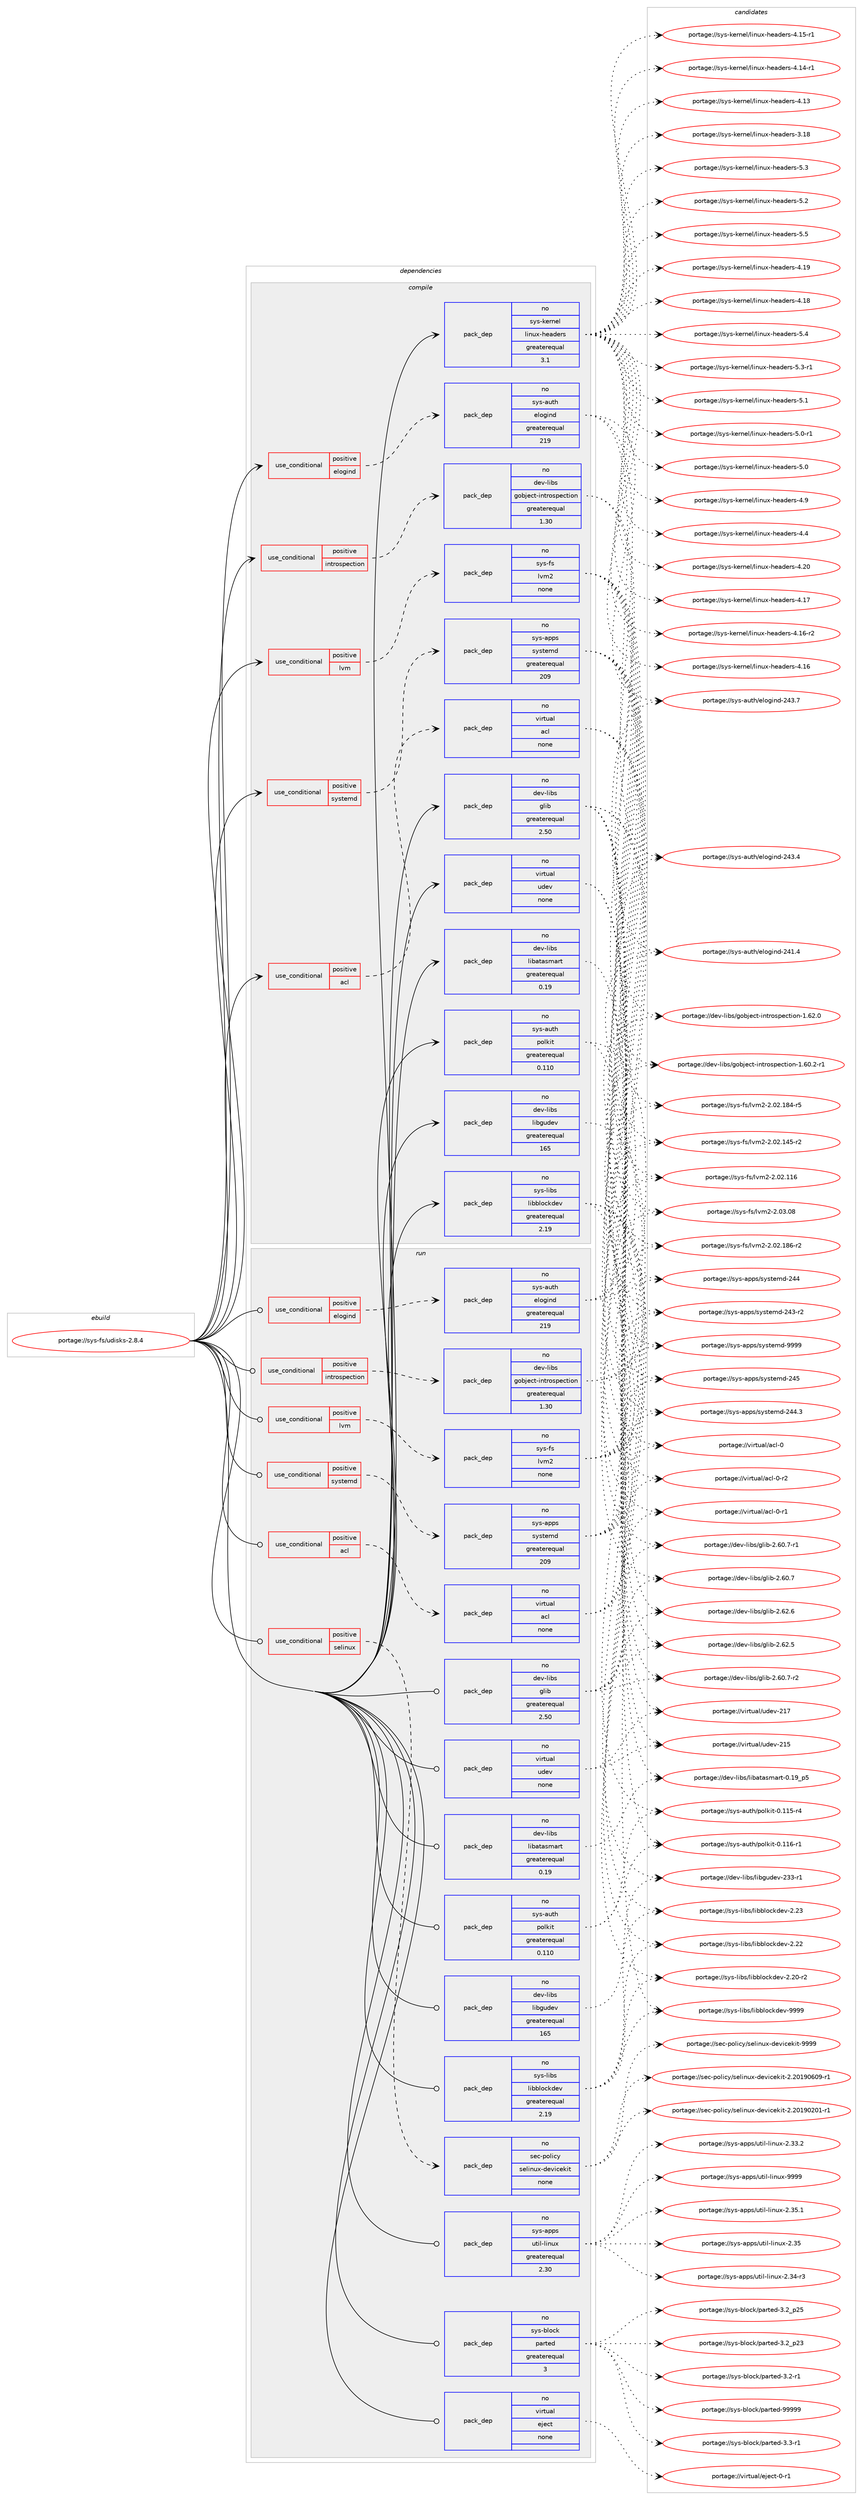 digraph prolog {

# *************
# Graph options
# *************

newrank=true;
concentrate=true;
compound=true;
graph [rankdir=LR,fontname=Helvetica,fontsize=10,ranksep=1.5];#, ranksep=2.5, nodesep=0.2];
edge  [arrowhead=vee];
node  [fontname=Helvetica,fontsize=10];

# **********
# The ebuild
# **********

subgraph cluster_leftcol {
color=gray;
rank=same;
label=<<i>ebuild</i>>;
id [label="portage://sys-fs/udisks-2.8.4", color=red, width=4, href="../sys-fs/udisks-2.8.4.svg"];
}

# ****************
# The dependencies
# ****************

subgraph cluster_midcol {
color=gray;
label=<<i>dependencies</i>>;
subgraph cluster_compile {
fillcolor="#eeeeee";
style=filled;
label=<<i>compile</i>>;
subgraph cond1588 {
dependency10193 [label=<<TABLE BORDER="0" CELLBORDER="1" CELLSPACING="0" CELLPADDING="4"><TR><TD ROWSPAN="3" CELLPADDING="10">use_conditional</TD></TR><TR><TD>positive</TD></TR><TR><TD>acl</TD></TR></TABLE>>, shape=none, color=red];
subgraph pack8308 {
dependency10194 [label=<<TABLE BORDER="0" CELLBORDER="1" CELLSPACING="0" CELLPADDING="4" WIDTH="220"><TR><TD ROWSPAN="6" CELLPADDING="30">pack_dep</TD></TR><TR><TD WIDTH="110">no</TD></TR><TR><TD>virtual</TD></TR><TR><TD>acl</TD></TR><TR><TD>none</TD></TR><TR><TD></TD></TR></TABLE>>, shape=none, color=blue];
}
dependency10193:e -> dependency10194:w [weight=20,style="dashed",arrowhead="vee"];
}
id:e -> dependency10193:w [weight=20,style="solid",arrowhead="vee"];
subgraph cond1589 {
dependency10195 [label=<<TABLE BORDER="0" CELLBORDER="1" CELLSPACING="0" CELLPADDING="4"><TR><TD ROWSPAN="3" CELLPADDING="10">use_conditional</TD></TR><TR><TD>positive</TD></TR><TR><TD>elogind</TD></TR></TABLE>>, shape=none, color=red];
subgraph pack8309 {
dependency10196 [label=<<TABLE BORDER="0" CELLBORDER="1" CELLSPACING="0" CELLPADDING="4" WIDTH="220"><TR><TD ROWSPAN="6" CELLPADDING="30">pack_dep</TD></TR><TR><TD WIDTH="110">no</TD></TR><TR><TD>sys-auth</TD></TR><TR><TD>elogind</TD></TR><TR><TD>greaterequal</TD></TR><TR><TD>219</TD></TR></TABLE>>, shape=none, color=blue];
}
dependency10195:e -> dependency10196:w [weight=20,style="dashed",arrowhead="vee"];
}
id:e -> dependency10195:w [weight=20,style="solid",arrowhead="vee"];
subgraph cond1590 {
dependency10197 [label=<<TABLE BORDER="0" CELLBORDER="1" CELLSPACING="0" CELLPADDING="4"><TR><TD ROWSPAN="3" CELLPADDING="10">use_conditional</TD></TR><TR><TD>positive</TD></TR><TR><TD>introspection</TD></TR></TABLE>>, shape=none, color=red];
subgraph pack8310 {
dependency10198 [label=<<TABLE BORDER="0" CELLBORDER="1" CELLSPACING="0" CELLPADDING="4" WIDTH="220"><TR><TD ROWSPAN="6" CELLPADDING="30">pack_dep</TD></TR><TR><TD WIDTH="110">no</TD></TR><TR><TD>dev-libs</TD></TR><TR><TD>gobject-introspection</TD></TR><TR><TD>greaterequal</TD></TR><TR><TD>1.30</TD></TR></TABLE>>, shape=none, color=blue];
}
dependency10197:e -> dependency10198:w [weight=20,style="dashed",arrowhead="vee"];
}
id:e -> dependency10197:w [weight=20,style="solid",arrowhead="vee"];
subgraph cond1591 {
dependency10199 [label=<<TABLE BORDER="0" CELLBORDER="1" CELLSPACING="0" CELLPADDING="4"><TR><TD ROWSPAN="3" CELLPADDING="10">use_conditional</TD></TR><TR><TD>positive</TD></TR><TR><TD>lvm</TD></TR></TABLE>>, shape=none, color=red];
subgraph pack8311 {
dependency10200 [label=<<TABLE BORDER="0" CELLBORDER="1" CELLSPACING="0" CELLPADDING="4" WIDTH="220"><TR><TD ROWSPAN="6" CELLPADDING="30">pack_dep</TD></TR><TR><TD WIDTH="110">no</TD></TR><TR><TD>sys-fs</TD></TR><TR><TD>lvm2</TD></TR><TR><TD>none</TD></TR><TR><TD></TD></TR></TABLE>>, shape=none, color=blue];
}
dependency10199:e -> dependency10200:w [weight=20,style="dashed",arrowhead="vee"];
}
id:e -> dependency10199:w [weight=20,style="solid",arrowhead="vee"];
subgraph cond1592 {
dependency10201 [label=<<TABLE BORDER="0" CELLBORDER="1" CELLSPACING="0" CELLPADDING="4"><TR><TD ROWSPAN="3" CELLPADDING="10">use_conditional</TD></TR><TR><TD>positive</TD></TR><TR><TD>systemd</TD></TR></TABLE>>, shape=none, color=red];
subgraph pack8312 {
dependency10202 [label=<<TABLE BORDER="0" CELLBORDER="1" CELLSPACING="0" CELLPADDING="4" WIDTH="220"><TR><TD ROWSPAN="6" CELLPADDING="30">pack_dep</TD></TR><TR><TD WIDTH="110">no</TD></TR><TR><TD>sys-apps</TD></TR><TR><TD>systemd</TD></TR><TR><TD>greaterequal</TD></TR><TR><TD>209</TD></TR></TABLE>>, shape=none, color=blue];
}
dependency10201:e -> dependency10202:w [weight=20,style="dashed",arrowhead="vee"];
}
id:e -> dependency10201:w [weight=20,style="solid",arrowhead="vee"];
subgraph pack8313 {
dependency10203 [label=<<TABLE BORDER="0" CELLBORDER="1" CELLSPACING="0" CELLPADDING="4" WIDTH="220"><TR><TD ROWSPAN="6" CELLPADDING="30">pack_dep</TD></TR><TR><TD WIDTH="110">no</TD></TR><TR><TD>dev-libs</TD></TR><TR><TD>glib</TD></TR><TR><TD>greaterequal</TD></TR><TR><TD>2.50</TD></TR></TABLE>>, shape=none, color=blue];
}
id:e -> dependency10203:w [weight=20,style="solid",arrowhead="vee"];
subgraph pack8314 {
dependency10204 [label=<<TABLE BORDER="0" CELLBORDER="1" CELLSPACING="0" CELLPADDING="4" WIDTH="220"><TR><TD ROWSPAN="6" CELLPADDING="30">pack_dep</TD></TR><TR><TD WIDTH="110">no</TD></TR><TR><TD>dev-libs</TD></TR><TR><TD>libatasmart</TD></TR><TR><TD>greaterequal</TD></TR><TR><TD>0.19</TD></TR></TABLE>>, shape=none, color=blue];
}
id:e -> dependency10204:w [weight=20,style="solid",arrowhead="vee"];
subgraph pack8315 {
dependency10205 [label=<<TABLE BORDER="0" CELLBORDER="1" CELLSPACING="0" CELLPADDING="4" WIDTH="220"><TR><TD ROWSPAN="6" CELLPADDING="30">pack_dep</TD></TR><TR><TD WIDTH="110">no</TD></TR><TR><TD>dev-libs</TD></TR><TR><TD>libgudev</TD></TR><TR><TD>greaterequal</TD></TR><TR><TD>165</TD></TR></TABLE>>, shape=none, color=blue];
}
id:e -> dependency10205:w [weight=20,style="solid",arrowhead="vee"];
subgraph pack8316 {
dependency10206 [label=<<TABLE BORDER="0" CELLBORDER="1" CELLSPACING="0" CELLPADDING="4" WIDTH="220"><TR><TD ROWSPAN="6" CELLPADDING="30">pack_dep</TD></TR><TR><TD WIDTH="110">no</TD></TR><TR><TD>sys-auth</TD></TR><TR><TD>polkit</TD></TR><TR><TD>greaterequal</TD></TR><TR><TD>0.110</TD></TR></TABLE>>, shape=none, color=blue];
}
id:e -> dependency10206:w [weight=20,style="solid",arrowhead="vee"];
subgraph pack8317 {
dependency10207 [label=<<TABLE BORDER="0" CELLBORDER="1" CELLSPACING="0" CELLPADDING="4" WIDTH="220"><TR><TD ROWSPAN="6" CELLPADDING="30">pack_dep</TD></TR><TR><TD WIDTH="110">no</TD></TR><TR><TD>sys-kernel</TD></TR><TR><TD>linux-headers</TD></TR><TR><TD>greaterequal</TD></TR><TR><TD>3.1</TD></TR></TABLE>>, shape=none, color=blue];
}
id:e -> dependency10207:w [weight=20,style="solid",arrowhead="vee"];
subgraph pack8318 {
dependency10208 [label=<<TABLE BORDER="0" CELLBORDER="1" CELLSPACING="0" CELLPADDING="4" WIDTH="220"><TR><TD ROWSPAN="6" CELLPADDING="30">pack_dep</TD></TR><TR><TD WIDTH="110">no</TD></TR><TR><TD>sys-libs</TD></TR><TR><TD>libblockdev</TD></TR><TR><TD>greaterequal</TD></TR><TR><TD>2.19</TD></TR></TABLE>>, shape=none, color=blue];
}
id:e -> dependency10208:w [weight=20,style="solid",arrowhead="vee"];
subgraph pack8319 {
dependency10209 [label=<<TABLE BORDER="0" CELLBORDER="1" CELLSPACING="0" CELLPADDING="4" WIDTH="220"><TR><TD ROWSPAN="6" CELLPADDING="30">pack_dep</TD></TR><TR><TD WIDTH="110">no</TD></TR><TR><TD>virtual</TD></TR><TR><TD>udev</TD></TR><TR><TD>none</TD></TR><TR><TD></TD></TR></TABLE>>, shape=none, color=blue];
}
id:e -> dependency10209:w [weight=20,style="solid",arrowhead="vee"];
}
subgraph cluster_compileandrun {
fillcolor="#eeeeee";
style=filled;
label=<<i>compile and run</i>>;
}
subgraph cluster_run {
fillcolor="#eeeeee";
style=filled;
label=<<i>run</i>>;
subgraph cond1593 {
dependency10210 [label=<<TABLE BORDER="0" CELLBORDER="1" CELLSPACING="0" CELLPADDING="4"><TR><TD ROWSPAN="3" CELLPADDING="10">use_conditional</TD></TR><TR><TD>positive</TD></TR><TR><TD>acl</TD></TR></TABLE>>, shape=none, color=red];
subgraph pack8320 {
dependency10211 [label=<<TABLE BORDER="0" CELLBORDER="1" CELLSPACING="0" CELLPADDING="4" WIDTH="220"><TR><TD ROWSPAN="6" CELLPADDING="30">pack_dep</TD></TR><TR><TD WIDTH="110">no</TD></TR><TR><TD>virtual</TD></TR><TR><TD>acl</TD></TR><TR><TD>none</TD></TR><TR><TD></TD></TR></TABLE>>, shape=none, color=blue];
}
dependency10210:e -> dependency10211:w [weight=20,style="dashed",arrowhead="vee"];
}
id:e -> dependency10210:w [weight=20,style="solid",arrowhead="odot"];
subgraph cond1594 {
dependency10212 [label=<<TABLE BORDER="0" CELLBORDER="1" CELLSPACING="0" CELLPADDING="4"><TR><TD ROWSPAN="3" CELLPADDING="10">use_conditional</TD></TR><TR><TD>positive</TD></TR><TR><TD>elogind</TD></TR></TABLE>>, shape=none, color=red];
subgraph pack8321 {
dependency10213 [label=<<TABLE BORDER="0" CELLBORDER="1" CELLSPACING="0" CELLPADDING="4" WIDTH="220"><TR><TD ROWSPAN="6" CELLPADDING="30">pack_dep</TD></TR><TR><TD WIDTH="110">no</TD></TR><TR><TD>sys-auth</TD></TR><TR><TD>elogind</TD></TR><TR><TD>greaterequal</TD></TR><TR><TD>219</TD></TR></TABLE>>, shape=none, color=blue];
}
dependency10212:e -> dependency10213:w [weight=20,style="dashed",arrowhead="vee"];
}
id:e -> dependency10212:w [weight=20,style="solid",arrowhead="odot"];
subgraph cond1595 {
dependency10214 [label=<<TABLE BORDER="0" CELLBORDER="1" CELLSPACING="0" CELLPADDING="4"><TR><TD ROWSPAN="3" CELLPADDING="10">use_conditional</TD></TR><TR><TD>positive</TD></TR><TR><TD>introspection</TD></TR></TABLE>>, shape=none, color=red];
subgraph pack8322 {
dependency10215 [label=<<TABLE BORDER="0" CELLBORDER="1" CELLSPACING="0" CELLPADDING="4" WIDTH="220"><TR><TD ROWSPAN="6" CELLPADDING="30">pack_dep</TD></TR><TR><TD WIDTH="110">no</TD></TR><TR><TD>dev-libs</TD></TR><TR><TD>gobject-introspection</TD></TR><TR><TD>greaterequal</TD></TR><TR><TD>1.30</TD></TR></TABLE>>, shape=none, color=blue];
}
dependency10214:e -> dependency10215:w [weight=20,style="dashed",arrowhead="vee"];
}
id:e -> dependency10214:w [weight=20,style="solid",arrowhead="odot"];
subgraph cond1596 {
dependency10216 [label=<<TABLE BORDER="0" CELLBORDER="1" CELLSPACING="0" CELLPADDING="4"><TR><TD ROWSPAN="3" CELLPADDING="10">use_conditional</TD></TR><TR><TD>positive</TD></TR><TR><TD>lvm</TD></TR></TABLE>>, shape=none, color=red];
subgraph pack8323 {
dependency10217 [label=<<TABLE BORDER="0" CELLBORDER="1" CELLSPACING="0" CELLPADDING="4" WIDTH="220"><TR><TD ROWSPAN="6" CELLPADDING="30">pack_dep</TD></TR><TR><TD WIDTH="110">no</TD></TR><TR><TD>sys-fs</TD></TR><TR><TD>lvm2</TD></TR><TR><TD>none</TD></TR><TR><TD></TD></TR></TABLE>>, shape=none, color=blue];
}
dependency10216:e -> dependency10217:w [weight=20,style="dashed",arrowhead="vee"];
}
id:e -> dependency10216:w [weight=20,style="solid",arrowhead="odot"];
subgraph cond1597 {
dependency10218 [label=<<TABLE BORDER="0" CELLBORDER="1" CELLSPACING="0" CELLPADDING="4"><TR><TD ROWSPAN="3" CELLPADDING="10">use_conditional</TD></TR><TR><TD>positive</TD></TR><TR><TD>selinux</TD></TR></TABLE>>, shape=none, color=red];
subgraph pack8324 {
dependency10219 [label=<<TABLE BORDER="0" CELLBORDER="1" CELLSPACING="0" CELLPADDING="4" WIDTH="220"><TR><TD ROWSPAN="6" CELLPADDING="30">pack_dep</TD></TR><TR><TD WIDTH="110">no</TD></TR><TR><TD>sec-policy</TD></TR><TR><TD>selinux-devicekit</TD></TR><TR><TD>none</TD></TR><TR><TD></TD></TR></TABLE>>, shape=none, color=blue];
}
dependency10218:e -> dependency10219:w [weight=20,style="dashed",arrowhead="vee"];
}
id:e -> dependency10218:w [weight=20,style="solid",arrowhead="odot"];
subgraph cond1598 {
dependency10220 [label=<<TABLE BORDER="0" CELLBORDER="1" CELLSPACING="0" CELLPADDING="4"><TR><TD ROWSPAN="3" CELLPADDING="10">use_conditional</TD></TR><TR><TD>positive</TD></TR><TR><TD>systemd</TD></TR></TABLE>>, shape=none, color=red];
subgraph pack8325 {
dependency10221 [label=<<TABLE BORDER="0" CELLBORDER="1" CELLSPACING="0" CELLPADDING="4" WIDTH="220"><TR><TD ROWSPAN="6" CELLPADDING="30">pack_dep</TD></TR><TR><TD WIDTH="110">no</TD></TR><TR><TD>sys-apps</TD></TR><TR><TD>systemd</TD></TR><TR><TD>greaterequal</TD></TR><TR><TD>209</TD></TR></TABLE>>, shape=none, color=blue];
}
dependency10220:e -> dependency10221:w [weight=20,style="dashed",arrowhead="vee"];
}
id:e -> dependency10220:w [weight=20,style="solid",arrowhead="odot"];
subgraph pack8326 {
dependency10222 [label=<<TABLE BORDER="0" CELLBORDER="1" CELLSPACING="0" CELLPADDING="4" WIDTH="220"><TR><TD ROWSPAN="6" CELLPADDING="30">pack_dep</TD></TR><TR><TD WIDTH="110">no</TD></TR><TR><TD>dev-libs</TD></TR><TR><TD>glib</TD></TR><TR><TD>greaterequal</TD></TR><TR><TD>2.50</TD></TR></TABLE>>, shape=none, color=blue];
}
id:e -> dependency10222:w [weight=20,style="solid",arrowhead="odot"];
subgraph pack8327 {
dependency10223 [label=<<TABLE BORDER="0" CELLBORDER="1" CELLSPACING="0" CELLPADDING="4" WIDTH="220"><TR><TD ROWSPAN="6" CELLPADDING="30">pack_dep</TD></TR><TR><TD WIDTH="110">no</TD></TR><TR><TD>dev-libs</TD></TR><TR><TD>libatasmart</TD></TR><TR><TD>greaterequal</TD></TR><TR><TD>0.19</TD></TR></TABLE>>, shape=none, color=blue];
}
id:e -> dependency10223:w [weight=20,style="solid",arrowhead="odot"];
subgraph pack8328 {
dependency10224 [label=<<TABLE BORDER="0" CELLBORDER="1" CELLSPACING="0" CELLPADDING="4" WIDTH="220"><TR><TD ROWSPAN="6" CELLPADDING="30">pack_dep</TD></TR><TR><TD WIDTH="110">no</TD></TR><TR><TD>dev-libs</TD></TR><TR><TD>libgudev</TD></TR><TR><TD>greaterequal</TD></TR><TR><TD>165</TD></TR></TABLE>>, shape=none, color=blue];
}
id:e -> dependency10224:w [weight=20,style="solid",arrowhead="odot"];
subgraph pack8329 {
dependency10225 [label=<<TABLE BORDER="0" CELLBORDER="1" CELLSPACING="0" CELLPADDING="4" WIDTH="220"><TR><TD ROWSPAN="6" CELLPADDING="30">pack_dep</TD></TR><TR><TD WIDTH="110">no</TD></TR><TR><TD>sys-apps</TD></TR><TR><TD>util-linux</TD></TR><TR><TD>greaterequal</TD></TR><TR><TD>2.30</TD></TR></TABLE>>, shape=none, color=blue];
}
id:e -> dependency10225:w [weight=20,style="solid",arrowhead="odot"];
subgraph pack8330 {
dependency10226 [label=<<TABLE BORDER="0" CELLBORDER="1" CELLSPACING="0" CELLPADDING="4" WIDTH="220"><TR><TD ROWSPAN="6" CELLPADDING="30">pack_dep</TD></TR><TR><TD WIDTH="110">no</TD></TR><TR><TD>sys-auth</TD></TR><TR><TD>polkit</TD></TR><TR><TD>greaterequal</TD></TR><TR><TD>0.110</TD></TR></TABLE>>, shape=none, color=blue];
}
id:e -> dependency10226:w [weight=20,style="solid",arrowhead="odot"];
subgraph pack8331 {
dependency10227 [label=<<TABLE BORDER="0" CELLBORDER="1" CELLSPACING="0" CELLPADDING="4" WIDTH="220"><TR><TD ROWSPAN="6" CELLPADDING="30">pack_dep</TD></TR><TR><TD WIDTH="110">no</TD></TR><TR><TD>sys-block</TD></TR><TR><TD>parted</TD></TR><TR><TD>greaterequal</TD></TR><TR><TD>3</TD></TR></TABLE>>, shape=none, color=blue];
}
id:e -> dependency10227:w [weight=20,style="solid",arrowhead="odot"];
subgraph pack8332 {
dependency10228 [label=<<TABLE BORDER="0" CELLBORDER="1" CELLSPACING="0" CELLPADDING="4" WIDTH="220"><TR><TD ROWSPAN="6" CELLPADDING="30">pack_dep</TD></TR><TR><TD WIDTH="110">no</TD></TR><TR><TD>sys-libs</TD></TR><TR><TD>libblockdev</TD></TR><TR><TD>greaterequal</TD></TR><TR><TD>2.19</TD></TR></TABLE>>, shape=none, color=blue];
}
id:e -> dependency10228:w [weight=20,style="solid",arrowhead="odot"];
subgraph pack8333 {
dependency10229 [label=<<TABLE BORDER="0" CELLBORDER="1" CELLSPACING="0" CELLPADDING="4" WIDTH="220"><TR><TD ROWSPAN="6" CELLPADDING="30">pack_dep</TD></TR><TR><TD WIDTH="110">no</TD></TR><TR><TD>virtual</TD></TR><TR><TD>eject</TD></TR><TR><TD>none</TD></TR><TR><TD></TD></TR></TABLE>>, shape=none, color=blue];
}
id:e -> dependency10229:w [weight=20,style="solid",arrowhead="odot"];
subgraph pack8334 {
dependency10230 [label=<<TABLE BORDER="0" CELLBORDER="1" CELLSPACING="0" CELLPADDING="4" WIDTH="220"><TR><TD ROWSPAN="6" CELLPADDING="30">pack_dep</TD></TR><TR><TD WIDTH="110">no</TD></TR><TR><TD>virtual</TD></TR><TR><TD>udev</TD></TR><TR><TD>none</TD></TR><TR><TD></TD></TR></TABLE>>, shape=none, color=blue];
}
id:e -> dependency10230:w [weight=20,style="solid",arrowhead="odot"];
}
}

# **************
# The candidates
# **************

subgraph cluster_choices {
rank=same;
color=gray;
label=<<i>candidates</i>>;

subgraph choice8308 {
color=black;
nodesep=1;
choice1181051141161179710847979910845484511450 [label="portage://virtual/acl-0-r2", color=red, width=4,href="../virtual/acl-0-r2.svg"];
choice1181051141161179710847979910845484511449 [label="portage://virtual/acl-0-r1", color=red, width=4,href="../virtual/acl-0-r1.svg"];
choice118105114116117971084797991084548 [label="portage://virtual/acl-0", color=red, width=4,href="../virtual/acl-0.svg"];
dependency10194:e -> choice1181051141161179710847979910845484511450:w [style=dotted,weight="100"];
dependency10194:e -> choice1181051141161179710847979910845484511449:w [style=dotted,weight="100"];
dependency10194:e -> choice118105114116117971084797991084548:w [style=dotted,weight="100"];
}
subgraph choice8309 {
color=black;
nodesep=1;
choice115121115459711711610447101108111103105110100455052514655 [label="portage://sys-auth/elogind-243.7", color=red, width=4,href="../sys-auth/elogind-243.7.svg"];
choice115121115459711711610447101108111103105110100455052514652 [label="portage://sys-auth/elogind-243.4", color=red, width=4,href="../sys-auth/elogind-243.4.svg"];
choice115121115459711711610447101108111103105110100455052494652 [label="portage://sys-auth/elogind-241.4", color=red, width=4,href="../sys-auth/elogind-241.4.svg"];
dependency10196:e -> choice115121115459711711610447101108111103105110100455052514655:w [style=dotted,weight="100"];
dependency10196:e -> choice115121115459711711610447101108111103105110100455052514652:w [style=dotted,weight="100"];
dependency10196:e -> choice115121115459711711610447101108111103105110100455052494652:w [style=dotted,weight="100"];
}
subgraph choice8310 {
color=black;
nodesep=1;
choice1001011184510810598115471031119810610199116451051101161141111151121019911610511111045494654504648 [label="portage://dev-libs/gobject-introspection-1.62.0", color=red, width=4,href="../dev-libs/gobject-introspection-1.62.0.svg"];
choice10010111845108105981154710311198106101991164510511011611411111511210199116105111110454946544846504511449 [label="portage://dev-libs/gobject-introspection-1.60.2-r1", color=red, width=4,href="../dev-libs/gobject-introspection-1.60.2-r1.svg"];
dependency10198:e -> choice1001011184510810598115471031119810610199116451051101161141111151121019911610511111045494654504648:w [style=dotted,weight="100"];
dependency10198:e -> choice10010111845108105981154710311198106101991164510511011611411111511210199116105111110454946544846504511449:w [style=dotted,weight="100"];
}
subgraph choice8311 {
color=black;
nodesep=1;
choice1151211154510211547108118109504550464851464856 [label="portage://sys-fs/lvm2-2.03.08", color=red, width=4,href="../sys-fs/lvm2-2.03.08.svg"];
choice1151211154510211547108118109504550464850464956544511450 [label="portage://sys-fs/lvm2-2.02.186-r2", color=red, width=4,href="../sys-fs/lvm2-2.02.186-r2.svg"];
choice1151211154510211547108118109504550464850464956524511453 [label="portage://sys-fs/lvm2-2.02.184-r5", color=red, width=4,href="../sys-fs/lvm2-2.02.184-r5.svg"];
choice1151211154510211547108118109504550464850464952534511450 [label="portage://sys-fs/lvm2-2.02.145-r2", color=red, width=4,href="../sys-fs/lvm2-2.02.145-r2.svg"];
choice115121115451021154710811810950455046485046494954 [label="portage://sys-fs/lvm2-2.02.116", color=red, width=4,href="../sys-fs/lvm2-2.02.116.svg"];
dependency10200:e -> choice1151211154510211547108118109504550464851464856:w [style=dotted,weight="100"];
dependency10200:e -> choice1151211154510211547108118109504550464850464956544511450:w [style=dotted,weight="100"];
dependency10200:e -> choice1151211154510211547108118109504550464850464956524511453:w [style=dotted,weight="100"];
dependency10200:e -> choice1151211154510211547108118109504550464850464952534511450:w [style=dotted,weight="100"];
dependency10200:e -> choice115121115451021154710811810950455046485046494954:w [style=dotted,weight="100"];
}
subgraph choice8312 {
color=black;
nodesep=1;
choice1151211154597112112115471151211151161011091004557575757 [label="portage://sys-apps/systemd-9999", color=red, width=4,href="../sys-apps/systemd-9999.svg"];
choice11512111545971121121154711512111511610110910045505253 [label="portage://sys-apps/systemd-245", color=red, width=4,href="../sys-apps/systemd-245.svg"];
choice115121115459711211211547115121115116101109100455052524651 [label="portage://sys-apps/systemd-244.3", color=red, width=4,href="../sys-apps/systemd-244.3.svg"];
choice11512111545971121121154711512111511610110910045505252 [label="portage://sys-apps/systemd-244", color=red, width=4,href="../sys-apps/systemd-244.svg"];
choice115121115459711211211547115121115116101109100455052514511450 [label="portage://sys-apps/systemd-243-r2", color=red, width=4,href="../sys-apps/systemd-243-r2.svg"];
dependency10202:e -> choice1151211154597112112115471151211151161011091004557575757:w [style=dotted,weight="100"];
dependency10202:e -> choice11512111545971121121154711512111511610110910045505253:w [style=dotted,weight="100"];
dependency10202:e -> choice115121115459711211211547115121115116101109100455052524651:w [style=dotted,weight="100"];
dependency10202:e -> choice11512111545971121121154711512111511610110910045505252:w [style=dotted,weight="100"];
dependency10202:e -> choice115121115459711211211547115121115116101109100455052514511450:w [style=dotted,weight="100"];
}
subgraph choice8313 {
color=black;
nodesep=1;
choice1001011184510810598115471031081059845504654504654 [label="portage://dev-libs/glib-2.62.6", color=red, width=4,href="../dev-libs/glib-2.62.6.svg"];
choice1001011184510810598115471031081059845504654504653 [label="portage://dev-libs/glib-2.62.5", color=red, width=4,href="../dev-libs/glib-2.62.5.svg"];
choice10010111845108105981154710310810598455046544846554511450 [label="portage://dev-libs/glib-2.60.7-r2", color=red, width=4,href="../dev-libs/glib-2.60.7-r2.svg"];
choice10010111845108105981154710310810598455046544846554511449 [label="portage://dev-libs/glib-2.60.7-r1", color=red, width=4,href="../dev-libs/glib-2.60.7-r1.svg"];
choice1001011184510810598115471031081059845504654484655 [label="portage://dev-libs/glib-2.60.7", color=red, width=4,href="../dev-libs/glib-2.60.7.svg"];
dependency10203:e -> choice1001011184510810598115471031081059845504654504654:w [style=dotted,weight="100"];
dependency10203:e -> choice1001011184510810598115471031081059845504654504653:w [style=dotted,weight="100"];
dependency10203:e -> choice10010111845108105981154710310810598455046544846554511450:w [style=dotted,weight="100"];
dependency10203:e -> choice10010111845108105981154710310810598455046544846554511449:w [style=dotted,weight="100"];
dependency10203:e -> choice1001011184510810598115471031081059845504654484655:w [style=dotted,weight="100"];
}
subgraph choice8314 {
color=black;
nodesep=1;
choice1001011184510810598115471081059897116971151099711411645484649579511253 [label="portage://dev-libs/libatasmart-0.19_p5", color=red, width=4,href="../dev-libs/libatasmart-0.19_p5.svg"];
dependency10204:e -> choice1001011184510810598115471081059897116971151099711411645484649579511253:w [style=dotted,weight="100"];
}
subgraph choice8315 {
color=black;
nodesep=1;
choice10010111845108105981154710810598103117100101118455051514511449 [label="portage://dev-libs/libgudev-233-r1", color=red, width=4,href="../dev-libs/libgudev-233-r1.svg"];
dependency10205:e -> choice10010111845108105981154710810598103117100101118455051514511449:w [style=dotted,weight="100"];
}
subgraph choice8316 {
color=black;
nodesep=1;
choice1151211154597117116104471121111081071051164548464949544511449 [label="portage://sys-auth/polkit-0.116-r1", color=red, width=4,href="../sys-auth/polkit-0.116-r1.svg"];
choice1151211154597117116104471121111081071051164548464949534511452 [label="portage://sys-auth/polkit-0.115-r4", color=red, width=4,href="../sys-auth/polkit-0.115-r4.svg"];
dependency10206:e -> choice1151211154597117116104471121111081071051164548464949544511449:w [style=dotted,weight="100"];
dependency10206:e -> choice1151211154597117116104471121111081071051164548464949534511452:w [style=dotted,weight="100"];
}
subgraph choice8317 {
color=black;
nodesep=1;
choice1151211154510710111411010110847108105110117120451041019710010111411545534653 [label="portage://sys-kernel/linux-headers-5.5", color=red, width=4,href="../sys-kernel/linux-headers-5.5.svg"];
choice1151211154510710111411010110847108105110117120451041019710010111411545534652 [label="portage://sys-kernel/linux-headers-5.4", color=red, width=4,href="../sys-kernel/linux-headers-5.4.svg"];
choice11512111545107101114110101108471081051101171204510410197100101114115455346514511449 [label="portage://sys-kernel/linux-headers-5.3-r1", color=red, width=4,href="../sys-kernel/linux-headers-5.3-r1.svg"];
choice1151211154510710111411010110847108105110117120451041019710010111411545534651 [label="portage://sys-kernel/linux-headers-5.3", color=red, width=4,href="../sys-kernel/linux-headers-5.3.svg"];
choice1151211154510710111411010110847108105110117120451041019710010111411545534650 [label="portage://sys-kernel/linux-headers-5.2", color=red, width=4,href="../sys-kernel/linux-headers-5.2.svg"];
choice1151211154510710111411010110847108105110117120451041019710010111411545534649 [label="portage://sys-kernel/linux-headers-5.1", color=red, width=4,href="../sys-kernel/linux-headers-5.1.svg"];
choice11512111545107101114110101108471081051101171204510410197100101114115455346484511449 [label="portage://sys-kernel/linux-headers-5.0-r1", color=red, width=4,href="../sys-kernel/linux-headers-5.0-r1.svg"];
choice1151211154510710111411010110847108105110117120451041019710010111411545534648 [label="portage://sys-kernel/linux-headers-5.0", color=red, width=4,href="../sys-kernel/linux-headers-5.0.svg"];
choice1151211154510710111411010110847108105110117120451041019710010111411545524657 [label="portage://sys-kernel/linux-headers-4.9", color=red, width=4,href="../sys-kernel/linux-headers-4.9.svg"];
choice1151211154510710111411010110847108105110117120451041019710010111411545524652 [label="portage://sys-kernel/linux-headers-4.4", color=red, width=4,href="../sys-kernel/linux-headers-4.4.svg"];
choice115121115451071011141101011084710810511011712045104101971001011141154552465048 [label="portage://sys-kernel/linux-headers-4.20", color=red, width=4,href="../sys-kernel/linux-headers-4.20.svg"];
choice115121115451071011141101011084710810511011712045104101971001011141154552464957 [label="portage://sys-kernel/linux-headers-4.19", color=red, width=4,href="../sys-kernel/linux-headers-4.19.svg"];
choice115121115451071011141101011084710810511011712045104101971001011141154552464956 [label="portage://sys-kernel/linux-headers-4.18", color=red, width=4,href="../sys-kernel/linux-headers-4.18.svg"];
choice115121115451071011141101011084710810511011712045104101971001011141154552464955 [label="portage://sys-kernel/linux-headers-4.17", color=red, width=4,href="../sys-kernel/linux-headers-4.17.svg"];
choice1151211154510710111411010110847108105110117120451041019710010111411545524649544511450 [label="portage://sys-kernel/linux-headers-4.16-r2", color=red, width=4,href="../sys-kernel/linux-headers-4.16-r2.svg"];
choice115121115451071011141101011084710810511011712045104101971001011141154552464954 [label="portage://sys-kernel/linux-headers-4.16", color=red, width=4,href="../sys-kernel/linux-headers-4.16.svg"];
choice1151211154510710111411010110847108105110117120451041019710010111411545524649534511449 [label="portage://sys-kernel/linux-headers-4.15-r1", color=red, width=4,href="../sys-kernel/linux-headers-4.15-r1.svg"];
choice1151211154510710111411010110847108105110117120451041019710010111411545524649524511449 [label="portage://sys-kernel/linux-headers-4.14-r1", color=red, width=4,href="../sys-kernel/linux-headers-4.14-r1.svg"];
choice115121115451071011141101011084710810511011712045104101971001011141154552464951 [label="portage://sys-kernel/linux-headers-4.13", color=red, width=4,href="../sys-kernel/linux-headers-4.13.svg"];
choice115121115451071011141101011084710810511011712045104101971001011141154551464956 [label="portage://sys-kernel/linux-headers-3.18", color=red, width=4,href="../sys-kernel/linux-headers-3.18.svg"];
dependency10207:e -> choice1151211154510710111411010110847108105110117120451041019710010111411545534653:w [style=dotted,weight="100"];
dependency10207:e -> choice1151211154510710111411010110847108105110117120451041019710010111411545534652:w [style=dotted,weight="100"];
dependency10207:e -> choice11512111545107101114110101108471081051101171204510410197100101114115455346514511449:w [style=dotted,weight="100"];
dependency10207:e -> choice1151211154510710111411010110847108105110117120451041019710010111411545534651:w [style=dotted,weight="100"];
dependency10207:e -> choice1151211154510710111411010110847108105110117120451041019710010111411545534650:w [style=dotted,weight="100"];
dependency10207:e -> choice1151211154510710111411010110847108105110117120451041019710010111411545534649:w [style=dotted,weight="100"];
dependency10207:e -> choice11512111545107101114110101108471081051101171204510410197100101114115455346484511449:w [style=dotted,weight="100"];
dependency10207:e -> choice1151211154510710111411010110847108105110117120451041019710010111411545534648:w [style=dotted,weight="100"];
dependency10207:e -> choice1151211154510710111411010110847108105110117120451041019710010111411545524657:w [style=dotted,weight="100"];
dependency10207:e -> choice1151211154510710111411010110847108105110117120451041019710010111411545524652:w [style=dotted,weight="100"];
dependency10207:e -> choice115121115451071011141101011084710810511011712045104101971001011141154552465048:w [style=dotted,weight="100"];
dependency10207:e -> choice115121115451071011141101011084710810511011712045104101971001011141154552464957:w [style=dotted,weight="100"];
dependency10207:e -> choice115121115451071011141101011084710810511011712045104101971001011141154552464956:w [style=dotted,weight="100"];
dependency10207:e -> choice115121115451071011141101011084710810511011712045104101971001011141154552464955:w [style=dotted,weight="100"];
dependency10207:e -> choice1151211154510710111411010110847108105110117120451041019710010111411545524649544511450:w [style=dotted,weight="100"];
dependency10207:e -> choice115121115451071011141101011084710810511011712045104101971001011141154552464954:w [style=dotted,weight="100"];
dependency10207:e -> choice1151211154510710111411010110847108105110117120451041019710010111411545524649534511449:w [style=dotted,weight="100"];
dependency10207:e -> choice1151211154510710111411010110847108105110117120451041019710010111411545524649524511449:w [style=dotted,weight="100"];
dependency10207:e -> choice115121115451071011141101011084710810511011712045104101971001011141154552464951:w [style=dotted,weight="100"];
dependency10207:e -> choice115121115451071011141101011084710810511011712045104101971001011141154551464956:w [style=dotted,weight="100"];
}
subgraph choice8318 {
color=black;
nodesep=1;
choice1151211154510810598115471081059898108111991071001011184557575757 [label="portage://sys-libs/libblockdev-9999", color=red, width=4,href="../sys-libs/libblockdev-9999.svg"];
choice1151211154510810598115471081059898108111991071001011184550465051 [label="portage://sys-libs/libblockdev-2.23", color=red, width=4,href="../sys-libs/libblockdev-2.23.svg"];
choice1151211154510810598115471081059898108111991071001011184550465050 [label="portage://sys-libs/libblockdev-2.22", color=red, width=4,href="../sys-libs/libblockdev-2.22.svg"];
choice11512111545108105981154710810598981081119910710010111845504650484511450 [label="portage://sys-libs/libblockdev-2.20-r2", color=red, width=4,href="../sys-libs/libblockdev-2.20-r2.svg"];
dependency10208:e -> choice1151211154510810598115471081059898108111991071001011184557575757:w [style=dotted,weight="100"];
dependency10208:e -> choice1151211154510810598115471081059898108111991071001011184550465051:w [style=dotted,weight="100"];
dependency10208:e -> choice1151211154510810598115471081059898108111991071001011184550465050:w [style=dotted,weight="100"];
dependency10208:e -> choice11512111545108105981154710810598981081119910710010111845504650484511450:w [style=dotted,weight="100"];
}
subgraph choice8319 {
color=black;
nodesep=1;
choice118105114116117971084711710010111845504955 [label="portage://virtual/udev-217", color=red, width=4,href="../virtual/udev-217.svg"];
choice118105114116117971084711710010111845504953 [label="portage://virtual/udev-215", color=red, width=4,href="../virtual/udev-215.svg"];
dependency10209:e -> choice118105114116117971084711710010111845504955:w [style=dotted,weight="100"];
dependency10209:e -> choice118105114116117971084711710010111845504953:w [style=dotted,weight="100"];
}
subgraph choice8320 {
color=black;
nodesep=1;
choice1181051141161179710847979910845484511450 [label="portage://virtual/acl-0-r2", color=red, width=4,href="../virtual/acl-0-r2.svg"];
choice1181051141161179710847979910845484511449 [label="portage://virtual/acl-0-r1", color=red, width=4,href="../virtual/acl-0-r1.svg"];
choice118105114116117971084797991084548 [label="portage://virtual/acl-0", color=red, width=4,href="../virtual/acl-0.svg"];
dependency10211:e -> choice1181051141161179710847979910845484511450:w [style=dotted,weight="100"];
dependency10211:e -> choice1181051141161179710847979910845484511449:w [style=dotted,weight="100"];
dependency10211:e -> choice118105114116117971084797991084548:w [style=dotted,weight="100"];
}
subgraph choice8321 {
color=black;
nodesep=1;
choice115121115459711711610447101108111103105110100455052514655 [label="portage://sys-auth/elogind-243.7", color=red, width=4,href="../sys-auth/elogind-243.7.svg"];
choice115121115459711711610447101108111103105110100455052514652 [label="portage://sys-auth/elogind-243.4", color=red, width=4,href="../sys-auth/elogind-243.4.svg"];
choice115121115459711711610447101108111103105110100455052494652 [label="portage://sys-auth/elogind-241.4", color=red, width=4,href="../sys-auth/elogind-241.4.svg"];
dependency10213:e -> choice115121115459711711610447101108111103105110100455052514655:w [style=dotted,weight="100"];
dependency10213:e -> choice115121115459711711610447101108111103105110100455052514652:w [style=dotted,weight="100"];
dependency10213:e -> choice115121115459711711610447101108111103105110100455052494652:w [style=dotted,weight="100"];
}
subgraph choice8322 {
color=black;
nodesep=1;
choice1001011184510810598115471031119810610199116451051101161141111151121019911610511111045494654504648 [label="portage://dev-libs/gobject-introspection-1.62.0", color=red, width=4,href="../dev-libs/gobject-introspection-1.62.0.svg"];
choice10010111845108105981154710311198106101991164510511011611411111511210199116105111110454946544846504511449 [label="portage://dev-libs/gobject-introspection-1.60.2-r1", color=red, width=4,href="../dev-libs/gobject-introspection-1.60.2-r1.svg"];
dependency10215:e -> choice1001011184510810598115471031119810610199116451051101161141111151121019911610511111045494654504648:w [style=dotted,weight="100"];
dependency10215:e -> choice10010111845108105981154710311198106101991164510511011611411111511210199116105111110454946544846504511449:w [style=dotted,weight="100"];
}
subgraph choice8323 {
color=black;
nodesep=1;
choice1151211154510211547108118109504550464851464856 [label="portage://sys-fs/lvm2-2.03.08", color=red, width=4,href="../sys-fs/lvm2-2.03.08.svg"];
choice1151211154510211547108118109504550464850464956544511450 [label="portage://sys-fs/lvm2-2.02.186-r2", color=red, width=4,href="../sys-fs/lvm2-2.02.186-r2.svg"];
choice1151211154510211547108118109504550464850464956524511453 [label="portage://sys-fs/lvm2-2.02.184-r5", color=red, width=4,href="../sys-fs/lvm2-2.02.184-r5.svg"];
choice1151211154510211547108118109504550464850464952534511450 [label="portage://sys-fs/lvm2-2.02.145-r2", color=red, width=4,href="../sys-fs/lvm2-2.02.145-r2.svg"];
choice115121115451021154710811810950455046485046494954 [label="portage://sys-fs/lvm2-2.02.116", color=red, width=4,href="../sys-fs/lvm2-2.02.116.svg"];
dependency10217:e -> choice1151211154510211547108118109504550464851464856:w [style=dotted,weight="100"];
dependency10217:e -> choice1151211154510211547108118109504550464850464956544511450:w [style=dotted,weight="100"];
dependency10217:e -> choice1151211154510211547108118109504550464850464956524511453:w [style=dotted,weight="100"];
dependency10217:e -> choice1151211154510211547108118109504550464850464952534511450:w [style=dotted,weight="100"];
dependency10217:e -> choice115121115451021154710811810950455046485046494954:w [style=dotted,weight="100"];
}
subgraph choice8324 {
color=black;
nodesep=1;
choice1151019945112111108105991214711510110810511011712045100101118105991011071051164557575757 [label="portage://sec-policy/selinux-devicekit-9999", color=red, width=4,href="../sec-policy/selinux-devicekit-9999.svg"];
choice11510199451121111081059912147115101108105110117120451001011181059910110710511645504650484957485448574511449 [label="portage://sec-policy/selinux-devicekit-2.20190609-r1", color=red, width=4,href="../sec-policy/selinux-devicekit-2.20190609-r1.svg"];
choice11510199451121111081059912147115101108105110117120451001011181059910110710511645504650484957485048494511449 [label="portage://sec-policy/selinux-devicekit-2.20190201-r1", color=red, width=4,href="../sec-policy/selinux-devicekit-2.20190201-r1.svg"];
dependency10219:e -> choice1151019945112111108105991214711510110810511011712045100101118105991011071051164557575757:w [style=dotted,weight="100"];
dependency10219:e -> choice11510199451121111081059912147115101108105110117120451001011181059910110710511645504650484957485448574511449:w [style=dotted,weight="100"];
dependency10219:e -> choice11510199451121111081059912147115101108105110117120451001011181059910110710511645504650484957485048494511449:w [style=dotted,weight="100"];
}
subgraph choice8325 {
color=black;
nodesep=1;
choice1151211154597112112115471151211151161011091004557575757 [label="portage://sys-apps/systemd-9999", color=red, width=4,href="../sys-apps/systemd-9999.svg"];
choice11512111545971121121154711512111511610110910045505253 [label="portage://sys-apps/systemd-245", color=red, width=4,href="../sys-apps/systemd-245.svg"];
choice115121115459711211211547115121115116101109100455052524651 [label="portage://sys-apps/systemd-244.3", color=red, width=4,href="../sys-apps/systemd-244.3.svg"];
choice11512111545971121121154711512111511610110910045505252 [label="portage://sys-apps/systemd-244", color=red, width=4,href="../sys-apps/systemd-244.svg"];
choice115121115459711211211547115121115116101109100455052514511450 [label="portage://sys-apps/systemd-243-r2", color=red, width=4,href="../sys-apps/systemd-243-r2.svg"];
dependency10221:e -> choice1151211154597112112115471151211151161011091004557575757:w [style=dotted,weight="100"];
dependency10221:e -> choice11512111545971121121154711512111511610110910045505253:w [style=dotted,weight="100"];
dependency10221:e -> choice115121115459711211211547115121115116101109100455052524651:w [style=dotted,weight="100"];
dependency10221:e -> choice11512111545971121121154711512111511610110910045505252:w [style=dotted,weight="100"];
dependency10221:e -> choice115121115459711211211547115121115116101109100455052514511450:w [style=dotted,weight="100"];
}
subgraph choice8326 {
color=black;
nodesep=1;
choice1001011184510810598115471031081059845504654504654 [label="portage://dev-libs/glib-2.62.6", color=red, width=4,href="../dev-libs/glib-2.62.6.svg"];
choice1001011184510810598115471031081059845504654504653 [label="portage://dev-libs/glib-2.62.5", color=red, width=4,href="../dev-libs/glib-2.62.5.svg"];
choice10010111845108105981154710310810598455046544846554511450 [label="portage://dev-libs/glib-2.60.7-r2", color=red, width=4,href="../dev-libs/glib-2.60.7-r2.svg"];
choice10010111845108105981154710310810598455046544846554511449 [label="portage://dev-libs/glib-2.60.7-r1", color=red, width=4,href="../dev-libs/glib-2.60.7-r1.svg"];
choice1001011184510810598115471031081059845504654484655 [label="portage://dev-libs/glib-2.60.7", color=red, width=4,href="../dev-libs/glib-2.60.7.svg"];
dependency10222:e -> choice1001011184510810598115471031081059845504654504654:w [style=dotted,weight="100"];
dependency10222:e -> choice1001011184510810598115471031081059845504654504653:w [style=dotted,weight="100"];
dependency10222:e -> choice10010111845108105981154710310810598455046544846554511450:w [style=dotted,weight="100"];
dependency10222:e -> choice10010111845108105981154710310810598455046544846554511449:w [style=dotted,weight="100"];
dependency10222:e -> choice1001011184510810598115471031081059845504654484655:w [style=dotted,weight="100"];
}
subgraph choice8327 {
color=black;
nodesep=1;
choice1001011184510810598115471081059897116971151099711411645484649579511253 [label="portage://dev-libs/libatasmart-0.19_p5", color=red, width=4,href="../dev-libs/libatasmart-0.19_p5.svg"];
dependency10223:e -> choice1001011184510810598115471081059897116971151099711411645484649579511253:w [style=dotted,weight="100"];
}
subgraph choice8328 {
color=black;
nodesep=1;
choice10010111845108105981154710810598103117100101118455051514511449 [label="portage://dev-libs/libgudev-233-r1", color=red, width=4,href="../dev-libs/libgudev-233-r1.svg"];
dependency10224:e -> choice10010111845108105981154710810598103117100101118455051514511449:w [style=dotted,weight="100"];
}
subgraph choice8329 {
color=black;
nodesep=1;
choice115121115459711211211547117116105108451081051101171204557575757 [label="portage://sys-apps/util-linux-9999", color=red, width=4,href="../sys-apps/util-linux-9999.svg"];
choice1151211154597112112115471171161051084510810511011712045504651534649 [label="portage://sys-apps/util-linux-2.35.1", color=red, width=4,href="../sys-apps/util-linux-2.35.1.svg"];
choice115121115459711211211547117116105108451081051101171204550465153 [label="portage://sys-apps/util-linux-2.35", color=red, width=4,href="../sys-apps/util-linux-2.35.svg"];
choice1151211154597112112115471171161051084510810511011712045504651524511451 [label="portage://sys-apps/util-linux-2.34-r3", color=red, width=4,href="../sys-apps/util-linux-2.34-r3.svg"];
choice1151211154597112112115471171161051084510810511011712045504651514650 [label="portage://sys-apps/util-linux-2.33.2", color=red, width=4,href="../sys-apps/util-linux-2.33.2.svg"];
dependency10225:e -> choice115121115459711211211547117116105108451081051101171204557575757:w [style=dotted,weight="100"];
dependency10225:e -> choice1151211154597112112115471171161051084510810511011712045504651534649:w [style=dotted,weight="100"];
dependency10225:e -> choice115121115459711211211547117116105108451081051101171204550465153:w [style=dotted,weight="100"];
dependency10225:e -> choice1151211154597112112115471171161051084510810511011712045504651524511451:w [style=dotted,weight="100"];
dependency10225:e -> choice1151211154597112112115471171161051084510810511011712045504651514650:w [style=dotted,weight="100"];
}
subgraph choice8330 {
color=black;
nodesep=1;
choice1151211154597117116104471121111081071051164548464949544511449 [label="portage://sys-auth/polkit-0.116-r1", color=red, width=4,href="../sys-auth/polkit-0.116-r1.svg"];
choice1151211154597117116104471121111081071051164548464949534511452 [label="portage://sys-auth/polkit-0.115-r4", color=red, width=4,href="../sys-auth/polkit-0.115-r4.svg"];
dependency10226:e -> choice1151211154597117116104471121111081071051164548464949544511449:w [style=dotted,weight="100"];
dependency10226:e -> choice1151211154597117116104471121111081071051164548464949534511452:w [style=dotted,weight="100"];
}
subgraph choice8331 {
color=black;
nodesep=1;
choice1151211154598108111991074711297114116101100455757575757 [label="portage://sys-block/parted-99999", color=red, width=4,href="../sys-block/parted-99999.svg"];
choice1151211154598108111991074711297114116101100455146514511449 [label="portage://sys-block/parted-3.3-r1", color=red, width=4,href="../sys-block/parted-3.3-r1.svg"];
choice115121115459810811199107471129711411610110045514650951125053 [label="portage://sys-block/parted-3.2_p25", color=red, width=4,href="../sys-block/parted-3.2_p25.svg"];
choice115121115459810811199107471129711411610110045514650951125051 [label="portage://sys-block/parted-3.2_p23", color=red, width=4,href="../sys-block/parted-3.2_p23.svg"];
choice1151211154598108111991074711297114116101100455146504511449 [label="portage://sys-block/parted-3.2-r1", color=red, width=4,href="../sys-block/parted-3.2-r1.svg"];
dependency10227:e -> choice1151211154598108111991074711297114116101100455757575757:w [style=dotted,weight="100"];
dependency10227:e -> choice1151211154598108111991074711297114116101100455146514511449:w [style=dotted,weight="100"];
dependency10227:e -> choice115121115459810811199107471129711411610110045514650951125053:w [style=dotted,weight="100"];
dependency10227:e -> choice115121115459810811199107471129711411610110045514650951125051:w [style=dotted,weight="100"];
dependency10227:e -> choice1151211154598108111991074711297114116101100455146504511449:w [style=dotted,weight="100"];
}
subgraph choice8332 {
color=black;
nodesep=1;
choice1151211154510810598115471081059898108111991071001011184557575757 [label="portage://sys-libs/libblockdev-9999", color=red, width=4,href="../sys-libs/libblockdev-9999.svg"];
choice1151211154510810598115471081059898108111991071001011184550465051 [label="portage://sys-libs/libblockdev-2.23", color=red, width=4,href="../sys-libs/libblockdev-2.23.svg"];
choice1151211154510810598115471081059898108111991071001011184550465050 [label="portage://sys-libs/libblockdev-2.22", color=red, width=4,href="../sys-libs/libblockdev-2.22.svg"];
choice11512111545108105981154710810598981081119910710010111845504650484511450 [label="portage://sys-libs/libblockdev-2.20-r2", color=red, width=4,href="../sys-libs/libblockdev-2.20-r2.svg"];
dependency10228:e -> choice1151211154510810598115471081059898108111991071001011184557575757:w [style=dotted,weight="100"];
dependency10228:e -> choice1151211154510810598115471081059898108111991071001011184550465051:w [style=dotted,weight="100"];
dependency10228:e -> choice1151211154510810598115471081059898108111991071001011184550465050:w [style=dotted,weight="100"];
dependency10228:e -> choice11512111545108105981154710810598981081119910710010111845504650484511450:w [style=dotted,weight="100"];
}
subgraph choice8333 {
color=black;
nodesep=1;
choice11810511411611797108471011061019911645484511449 [label="portage://virtual/eject-0-r1", color=red, width=4,href="../virtual/eject-0-r1.svg"];
dependency10229:e -> choice11810511411611797108471011061019911645484511449:w [style=dotted,weight="100"];
}
subgraph choice8334 {
color=black;
nodesep=1;
choice118105114116117971084711710010111845504955 [label="portage://virtual/udev-217", color=red, width=4,href="../virtual/udev-217.svg"];
choice118105114116117971084711710010111845504953 [label="portage://virtual/udev-215", color=red, width=4,href="../virtual/udev-215.svg"];
dependency10230:e -> choice118105114116117971084711710010111845504955:w [style=dotted,weight="100"];
dependency10230:e -> choice118105114116117971084711710010111845504953:w [style=dotted,weight="100"];
}
}

}
